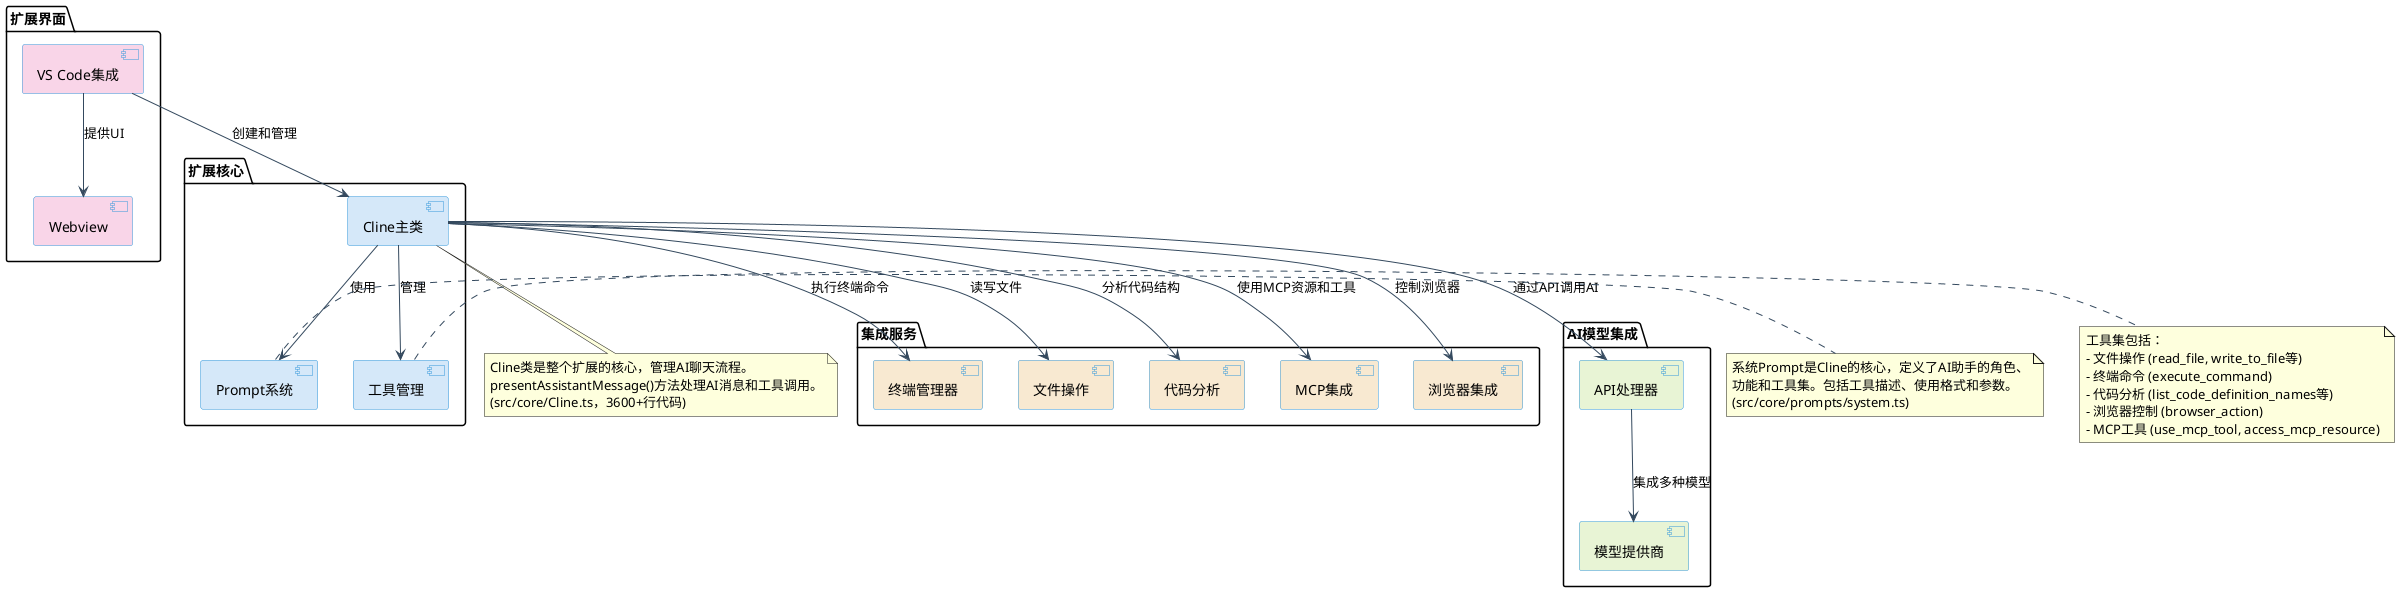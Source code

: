 @startuml
' Cline项目架构组件关系
' 作者：Cogather研究小组
' 日期：2024-03-23

!define RECTANGLE class
!define COMPONENT component
!define INTERFACE interface
!define ARROW -->
!define DARROW -->

skinparam {
  BackgroundColor white
  ArrowColor black
  BorderColor black
  FontSize 12
}

skinparam component {
  BorderColor #3498db
  BackgroundColor #ecf0f1
  ArrowColor #34495e
}

package "扩展核心" {
  COMPONENT [Cline主类] as Cline #d5e8f9
  ' 源码位置: src/core/Cline.ts
  ' 关键方法: presentAssistantMessage(), Cline构造函数

  COMPONENT [Prompt系统] as Prompt #d5e8f9
  ' 源码位置: src/core/prompts/system.ts
  ' 关键函数: SYSTEM_PROMPT(), addUserInstructions()
  
  COMPONENT [工具管理] as Tools #d5e8f9
  ' 工具定义在src/core/prompts/system.ts的SYSTEM_PROMPT函数中
  ' 工具执行逻辑在src/core/Cline.ts的presentAssistantMessage方法中
}

package "集成服务" {
  COMPONENT [终端管理器] as TerminalManager #f8e9d1
  ' 源码位置: src/integrations/terminal/TerminalManager.ts
  
  COMPONENT [文件操作] as FileOps #f8e9d1
  ' 主要在src/utils/fs.ts和src/services/glob/list-files.ts中实现
  
  COMPONENT [代码分析] as CodeAnalysis #f8e9d1
  ' 源码位置: src/services/tree-sitter/index.ts
  
  COMPONENT [MCP集成] as McpHub #f8e9d1
  ' 源码位置: src/services/mcp/McpHub.ts
  
  COMPONENT [浏览器集成] as BrowserSession #f8e9d1
  ' 源码位置: src/services/browser/BrowserSession.ts
}

package "AI模型集成" {
  COMPONENT [API处理器] as ApiHandler #e8f4d5
  ' 源码位置: src/api/index.ts
  ' 关键函数: buildApiHandler()
  
  COMPONENT [模型提供商] as Providers #e8f4d5
  ' 源码位置: src/api/providers/
}

package "扩展界面" {
  COMPONENT [Webview] as Webview #f9d5e8
  ' 源码位置: src/core/webview/
  
  COMPONENT [VS Code集成] as VSCodeIntegration #f9d5e8
  ' 源码位置: src/extension.ts
}

' 关系连接
Cline ARROW Prompt : 使用
' 关系说明: src/core/Cline.ts中的presentAssistantMessage()方法使用了system.ts中定义的prompt

Cline ARROW Tools : 管理
' 关系说明: Cline.ts中处理工具定义和调用，如shouldAutoApproveTool()方法

Cline ARROW ApiHandler : 通过API调用AI
' 关系说明: src/core/Cline.ts使用ApiHandler发送请求给AI模型

Cline ARROW TerminalManager : 执行终端命令
' 关系说明: 通过execute_command工具，调用TerminalManager执行命令

Cline ARROW FileOps : 读写文件
' 关系说明: 通过read_file/write_to_file等工具管理文件操作

Cline ARROW CodeAnalysis : 分析代码结构
' 关系说明: 通过list_code_definition_names工具分析代码

Cline ARROW McpHub : 使用MCP资源和工具
' 关系说明: 通过use_mcp_tool和access_mcp_resource工具

Cline ARROW BrowserSession : 控制浏览器
' 关系说明: 通过browser_action工具控制浏览器行为

ApiHandler ARROW Providers : 集成多种模型
' 关系说明: ApiHandler使用Providers中的实现类与不同AI服务商交互

VSCodeIntegration ARROW Cline : 创建和管理
' 关系说明: extension.ts中的activate()函数创建Cline实例

VSCodeIntegration ARROW Webview : 提供UI
' 关系说明: 扩展通过webview提供用户界面

note right of Prompt
  系统Prompt是Cline的核心，定义了AI助手的角色、
  功能和工具集。包括工具描述、使用格式和参数。
  (src/core/prompts/system.ts)
end note

note right of Tools
  工具集包括：
  - 文件操作 (read_file, write_to_file等)
  - 终端命令 (execute_command)
  - 代码分析 (list_code_definition_names等)
  - 浏览器控制 (browser_action)
  - MCP工具 (use_mcp_tool, access_mcp_resource)
end note

note bottom of Cline
  Cline类是整个扩展的核心，管理AI聊天流程。
  presentAssistantMessage()方法处理AI消息和工具调用。
  (src/core/Cline.ts，3600+行代码)
end note

@enduml
